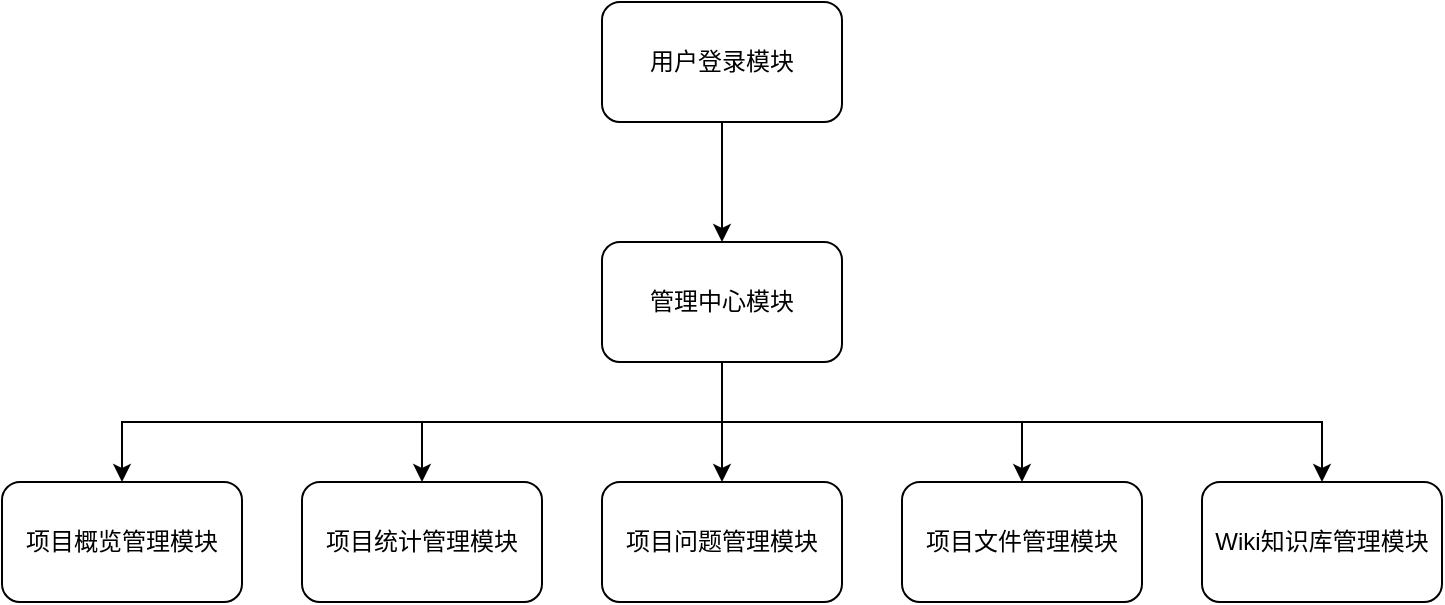 <mxfile version="17.5.0" type="github">
  <diagram id="r3ij_EDXvFmKidpK0ZnZ" name="Page-1">
    <mxGraphModel dx="1022" dy="446" grid="1" gridSize="10" guides="1" tooltips="1" connect="1" arrows="1" fold="1" page="1" pageScale="1" pageWidth="827" pageHeight="1169" math="0" shadow="0">
      <root>
        <mxCell id="0" />
        <mxCell id="1" parent="0" />
        <mxCell id="536rNQVSKJjqmQNP-u_a-8" value="" style="edgeStyle=orthogonalEdgeStyle;rounded=0;orthogonalLoop=1;jettySize=auto;html=1;" edge="1" parent="1" source="536rNQVSKJjqmQNP-u_a-1" target="536rNQVSKJjqmQNP-u_a-2">
          <mxGeometry relative="1" as="geometry" />
        </mxCell>
        <mxCell id="536rNQVSKJjqmQNP-u_a-1" value="用户登录模块" style="rounded=1;whiteSpace=wrap;html=1;" vertex="1" parent="1">
          <mxGeometry x="354" y="170" width="120" height="60" as="geometry" />
        </mxCell>
        <mxCell id="536rNQVSKJjqmQNP-u_a-9" value="" style="edgeStyle=orthogonalEdgeStyle;rounded=0;orthogonalLoop=1;jettySize=auto;html=1;" edge="1" parent="1" source="536rNQVSKJjqmQNP-u_a-2" target="536rNQVSKJjqmQNP-u_a-5">
          <mxGeometry relative="1" as="geometry" />
        </mxCell>
        <mxCell id="536rNQVSKJjqmQNP-u_a-10" style="edgeStyle=orthogonalEdgeStyle;rounded=0;orthogonalLoop=1;jettySize=auto;html=1;exitX=0.5;exitY=1;exitDx=0;exitDy=0;entryX=0.5;entryY=0;entryDx=0;entryDy=0;" edge="1" parent="1" source="536rNQVSKJjqmQNP-u_a-2" target="536rNQVSKJjqmQNP-u_a-7">
          <mxGeometry relative="1" as="geometry" />
        </mxCell>
        <mxCell id="536rNQVSKJjqmQNP-u_a-11" style="edgeStyle=orthogonalEdgeStyle;rounded=0;orthogonalLoop=1;jettySize=auto;html=1;exitX=0.5;exitY=1;exitDx=0;exitDy=0;entryX=0.5;entryY=0;entryDx=0;entryDy=0;" edge="1" parent="1" source="536rNQVSKJjqmQNP-u_a-2" target="536rNQVSKJjqmQNP-u_a-4">
          <mxGeometry relative="1" as="geometry" />
        </mxCell>
        <mxCell id="536rNQVSKJjqmQNP-u_a-12" style="edgeStyle=orthogonalEdgeStyle;rounded=0;orthogonalLoop=1;jettySize=auto;html=1;exitX=0.5;exitY=1;exitDx=0;exitDy=0;entryX=0.5;entryY=0;entryDx=0;entryDy=0;" edge="1" parent="1" source="536rNQVSKJjqmQNP-u_a-2" target="536rNQVSKJjqmQNP-u_a-3">
          <mxGeometry relative="1" as="geometry" />
        </mxCell>
        <mxCell id="536rNQVSKJjqmQNP-u_a-13" style="edgeStyle=orthogonalEdgeStyle;rounded=0;orthogonalLoop=1;jettySize=auto;html=1;exitX=0.5;exitY=1;exitDx=0;exitDy=0;entryX=0.5;entryY=0;entryDx=0;entryDy=0;" edge="1" parent="1" source="536rNQVSKJjqmQNP-u_a-2" target="536rNQVSKJjqmQNP-u_a-6">
          <mxGeometry relative="1" as="geometry" />
        </mxCell>
        <mxCell id="536rNQVSKJjqmQNP-u_a-2" value="管理中心模块" style="rounded=1;whiteSpace=wrap;html=1;" vertex="1" parent="1">
          <mxGeometry x="354" y="290" width="120" height="60" as="geometry" />
        </mxCell>
        <mxCell id="536rNQVSKJjqmQNP-u_a-3" value="Wiki知识库管理模块" style="rounded=1;whiteSpace=wrap;html=1;" vertex="1" parent="1">
          <mxGeometry x="654" y="410" width="120" height="60" as="geometry" />
        </mxCell>
        <mxCell id="536rNQVSKJjqmQNP-u_a-4" value="项目文件管理模块" style="rounded=1;whiteSpace=wrap;html=1;" vertex="1" parent="1">
          <mxGeometry x="504" y="410" width="120" height="60" as="geometry" />
        </mxCell>
        <mxCell id="536rNQVSKJjqmQNP-u_a-5" value="项目问题管理模块" style="rounded=1;whiteSpace=wrap;html=1;" vertex="1" parent="1">
          <mxGeometry x="354" y="410" width="120" height="60" as="geometry" />
        </mxCell>
        <mxCell id="536rNQVSKJjqmQNP-u_a-6" value="项目概览管理模块" style="rounded=1;whiteSpace=wrap;html=1;" vertex="1" parent="1">
          <mxGeometry x="54" y="410" width="120" height="60" as="geometry" />
        </mxCell>
        <mxCell id="536rNQVSKJjqmQNP-u_a-7" value="项目统计管理模块" style="rounded=1;whiteSpace=wrap;html=1;" vertex="1" parent="1">
          <mxGeometry x="204" y="410" width="120" height="60" as="geometry" />
        </mxCell>
      </root>
    </mxGraphModel>
  </diagram>
</mxfile>
